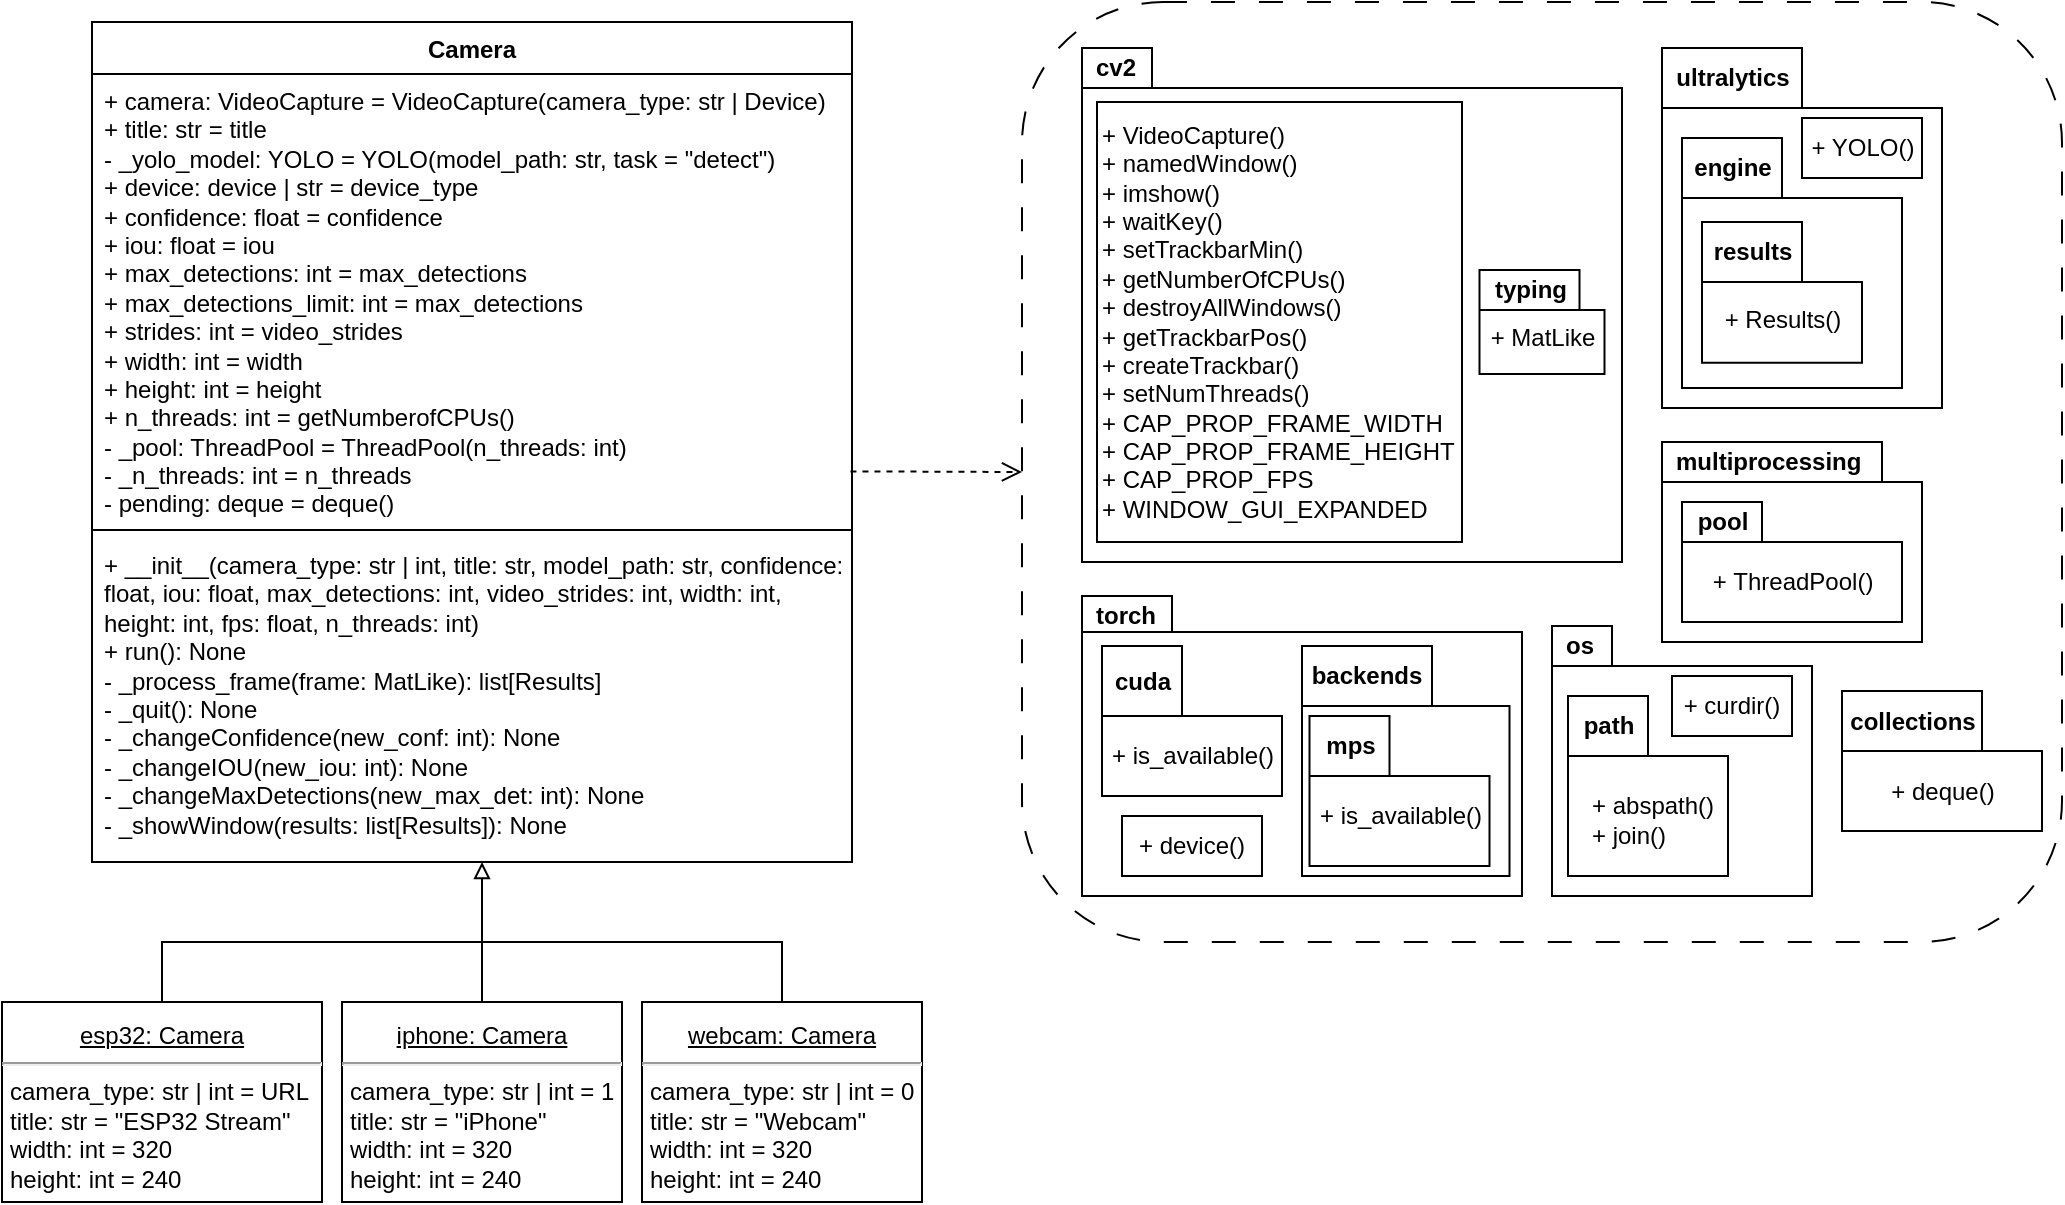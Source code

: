 <mxfile>
    <diagram name="Page-1" id="ijdw5SyNK714m1Jyg3k9">
        <mxGraphModel dx="1009" dy="611" grid="0" gridSize="10" guides="1" tooltips="1" connect="1" arrows="1" fold="1" page="1" pageScale="1" pageWidth="850" pageHeight="1100" background="#FFFFFF" math="0" shadow="0">
            <root>
                <mxCell id="0"/>
                <mxCell id="1" parent="0"/>
                <mxCell id="81" value="" style="rounded=1;whiteSpace=wrap;html=1;fillColor=none;dashed=1;dashPattern=12 12;fontColor=#000000;strokeColor=#000000;" parent="1" vertex="1">
                    <mxGeometry x="550" y="20" width="520" height="470" as="geometry"/>
                </mxCell>
                <mxCell id="RWla2y_zdWNwznIZ30Nt-1" value="Camera" style="swimlane;fontStyle=1;align=center;verticalAlign=top;childLayout=stackLayout;horizontal=1;startSize=26;horizontalStack=0;resizeParent=1;resizeParentMax=0;resizeLast=0;collapsible=1;marginBottom=0;whiteSpace=wrap;html=1;labelBackgroundColor=none;strokeColor=#000000;fillColor=none;fontColor=#000000;" parent="1" vertex="1">
                    <mxGeometry x="85" y="30" width="380" height="420" as="geometry"/>
                </mxCell>
                <mxCell id="RWla2y_zdWNwznIZ30Nt-2" value="&lt;div&gt;+ camera: VideoCapture = VideoCapture(camera_type: str | Device)&lt;br&gt;&lt;/div&gt;&lt;div&gt;+ title: str = title&lt;/div&gt;&lt;div&gt;- _yolo_model: YOLO = YOLO(model_path: str, task = &quot;detect&quot;)&lt;br&gt;&lt;/div&gt;&lt;div&gt;+ device: device | str = device_type&lt;/div&gt;&lt;div&gt;+ confidence: float = confidence&lt;/div&gt;&lt;div&gt;+ iou: float = iou&lt;/div&gt;&lt;div&gt;+ max_detections: int = max_detections&lt;/div&gt;&lt;div&gt;+ max_detections_limit: int = max_detections&lt;br&gt;&lt;/div&gt;&lt;div&gt;+ strides: int = video_strides&lt;/div&gt;&lt;div&gt;+ width: int = width&lt;/div&gt;&lt;div&gt;+ height: int = height&lt;/div&gt;&lt;div&gt;&lt;span style=&quot;&quot;&gt;+ n_threads: int = getNumberofCPUs()&lt;/span&gt;&lt;br&gt;&lt;/div&gt;&lt;div&gt;- _pool: ThreadPool = ThreadPool(n_threads: int)&lt;/div&gt;&lt;div&gt;- _n_threads: int = n_threads&lt;/div&gt;&lt;div&gt;- pending: deque = deque()&lt;br&gt;&lt;/div&gt;" style="text;strokeColor=none;fillColor=none;align=left;verticalAlign=top;spacingLeft=4;spacingRight=4;overflow=hidden;rotatable=0;points=[[0,0.5],[1,0.5]];portConstraint=eastwest;whiteSpace=wrap;html=1;labelBackgroundColor=none;fontColor=#000000;" parent="RWla2y_zdWNwznIZ30Nt-1" vertex="1">
                    <mxGeometry y="26" width="380" height="224" as="geometry"/>
                </mxCell>
                <mxCell id="RWla2y_zdWNwznIZ30Nt-3" value="" style="line;strokeWidth=1;fillColor=none;align=left;verticalAlign=middle;spacingTop=-1;spacingLeft=3;spacingRight=3;rotatable=0;labelPosition=right;points=[];portConstraint=eastwest;strokeColor=inherit;" parent="RWla2y_zdWNwznIZ30Nt-1" vertex="1">
                    <mxGeometry y="250" width="380" height="8" as="geometry"/>
                </mxCell>
                <mxCell id="RWla2y_zdWNwznIZ30Nt-4" value="&lt;div&gt;+ __init__(camera_type: str | int, title: str, model_path: str, confidence: float, iou: float, max_detections: int, video_strides: int, width: int, height: int, fps: float, n_threads: int)&lt;/div&gt;&lt;div&gt;+ run(): None&lt;br&gt;&lt;/div&gt;&lt;div&gt;- _process_frame(frame: MatLike): list[Results]&lt;br&gt;&lt;/div&gt;&lt;div&gt;- _quit(): None&lt;/div&gt;&lt;div&gt;- _changeConfidence(new_conf: int): None&lt;/div&gt;&lt;div&gt;- _changeIOU(new_iou: int): None&lt;/div&gt;&lt;div&gt;- _changeMaxDetections(new_max_det: int): None&lt;/div&gt;&lt;div&gt;- _showWindow(results: list[Results]): None&lt;br&gt;&lt;/div&gt;" style="text;strokeColor=none;fillColor=none;align=left;verticalAlign=top;spacingLeft=4;spacingRight=4;overflow=hidden;rotatable=0;points=[[0,0.5],[1,0.5]];portConstraint=eastwest;whiteSpace=wrap;html=1;labelBackgroundColor=none;fontColor=#000000;" parent="RWla2y_zdWNwznIZ30Nt-1" vertex="1">
                    <mxGeometry y="258" width="380" height="162" as="geometry"/>
                </mxCell>
                <mxCell id="8" value="&lt;b&gt;multiprocessing&lt;/b&gt;" style="shape=folder;xSize=90;align=left;spacingLeft=10;align=left;verticalAlign=top;spacingLeft=5;spacingTop=-4;tabWidth=110;tabHeight=20;tabPosition=left;html=1;recursiveResize=0;fontColor=#000000;fillColor=none;strokeColor=#000000;" parent="1" vertex="1">
                    <mxGeometry x="870" y="240" width="130" height="100" as="geometry"/>
                </mxCell>
                <mxCell id="27" value="&lt;b&gt;torch&lt;/b&gt;" style="shape=folder;xSize=90;align=left;spacingLeft=10;align=left;verticalAlign=top;spacingLeft=5;spacingTop=-4;tabWidth=45;tabHeight=18;tabPosition=left;html=1;recursiveResize=0;fontColor=#000000;fillColor=none;strokeColor=#000000;" parent="1" vertex="1">
                    <mxGeometry x="580" y="317" width="220" height="150" as="geometry"/>
                </mxCell>
                <mxCell id="46" value="backends" style="shape=folder;fontStyle=1;tabWidth=65;tabHeight=30;tabPosition=left;html=1;boundedLbl=1;labelInHeader=1;container=1;collapsible=0;recursiveResize=0;fillColor=none;fontColor=#000000;strokeColor=#000000;" parent="27" vertex="1">
                    <mxGeometry x="110" y="25" width="103.75" height="115" as="geometry"/>
                </mxCell>
                <mxCell id="61" value="mps" style="shape=folder;fontStyle=1;tabWidth=40;tabHeight=30;tabPosition=left;html=1;boundedLbl=1;labelInHeader=1;container=1;collapsible=0;fillColor=none;fontColor=#000000;strokeColor=#000000;" parent="46" vertex="1">
                    <mxGeometry x="3.75" y="35" width="90" height="75" as="geometry"/>
                </mxCell>
                <mxCell id="62" value="&lt;span style=&quot;text-align: left;&quot;&gt;+&amp;nbsp;&lt;/span&gt;is_available()" style="html=1;strokeColor=none;resizeWidth=1;resizeHeight=1;fillColor=none;part=1;connectable=0;allowArrows=0;deletable=0;fontColor=#000000;" parent="61" vertex="1">
                    <mxGeometry width="90" height="40" relative="1" as="geometry">
                        <mxPoint y="30" as="offset"/>
                    </mxGeometry>
                </mxCell>
                <mxCell id="31" value="&lt;span style=&quot;text-align: left;&quot;&gt;+&amp;nbsp;&lt;/span&gt;device()" style="rounded=0;whiteSpace=wrap;html=1;fillColor=none;fontColor=#000000;strokeColor=#000000;" parent="27" vertex="1">
                    <mxGeometry x="20" y="110" width="70" height="30" as="geometry"/>
                </mxCell>
                <mxCell id="63" value="cuda" style="shape=folder;fontStyle=1;tabWidth=40;tabHeight=35;tabPosition=left;html=1;boundedLbl=1;labelInHeader=1;container=1;collapsible=0;fillColor=none;fontColor=#000000;strokeColor=#000000;" parent="27" vertex="1">
                    <mxGeometry x="10" y="25" width="90" height="75" as="geometry"/>
                </mxCell>
                <mxCell id="64" value="&lt;span style=&quot;text-align: left;&quot;&gt;+&amp;nbsp;&lt;/span&gt;is_available()" style="html=1;strokeColor=none;resizeWidth=1;resizeHeight=1;fillColor=none;part=1;connectable=0;allowArrows=0;deletable=0;fontColor=#000000;" parent="63" vertex="1">
                    <mxGeometry width="90" height="30" relative="1" as="geometry">
                        <mxPoint y="40" as="offset"/>
                    </mxGeometry>
                </mxCell>
                <mxCell id="42" value="ultralytics" style="shape=folder;fontStyle=1;tabWidth=70;tabHeight=30;tabPosition=left;html=1;boundedLbl=1;labelInHeader=1;container=1;collapsible=0;recursiveResize=0;fillColor=none;fontColor=#000000;strokeColor=#000000;" parent="1" vertex="1">
                    <mxGeometry x="870" y="43" width="140" height="180" as="geometry"/>
                </mxCell>
                <mxCell id="43" value="+ YOLO()" style="html=1;fillColor=none;fontColor=#000000;strokeColor=#000000;" parent="42" vertex="1">
                    <mxGeometry width="60" height="30" relative="1" as="geometry">
                        <mxPoint x="70" y="35" as="offset"/>
                    </mxGeometry>
                </mxCell>
                <mxCell id="50" value="engine" style="shape=folder;fontStyle=1;tabWidth=50;tabHeight=30;tabPosition=left;html=1;boundedLbl=1;labelInHeader=1;container=1;collapsible=0;recursiveResize=0;fillColor=none;fontColor=#000000;strokeColor=#000000;" parent="42" vertex="1">
                    <mxGeometry x="10" y="45" width="110" height="125" as="geometry"/>
                </mxCell>
                <mxCell id="68" value="pool" style="shape=folder;fontStyle=1;tabWidth=40;tabHeight=20;tabPosition=left;html=1;boundedLbl=1;labelInHeader=1;container=1;collapsible=0;fillColor=none;fontColor=#000000;strokeColor=#000000;" parent="1" vertex="1">
                    <mxGeometry x="880" y="270" width="110" height="60" as="geometry"/>
                </mxCell>
                <mxCell id="69" value="&lt;span style=&quot;text-align: left;&quot;&gt;+&amp;nbsp;&lt;/span&gt;ThreadPool()" style="html=1;strokeColor=none;resizeWidth=1;resizeHeight=1;fillColor=none;part=1;connectable=0;allowArrows=0;deletable=0;fontColor=#000000;" parent="68" vertex="1">
                    <mxGeometry width="110.0" height="40" relative="1" as="geometry">
                        <mxPoint y="20" as="offset"/>
                    </mxGeometry>
                </mxCell>
                <mxCell id="73" value="&lt;b&gt;cv2&lt;/b&gt;" style="shape=folder;xSize=90;align=left;spacingLeft=10;align=left;verticalAlign=top;spacingLeft=5;spacingTop=-4;tabWidth=35;tabHeight=20;tabPosition=left;html=1;recursiveResize=0;fillColor=none;fontColor=#000000;strokeColor=#000000;" parent="1" vertex="1">
                    <mxGeometry x="580" y="43" width="270" height="257" as="geometry"/>
                </mxCell>
                <mxCell id="75" value="typing" style="shape=folder;fontStyle=1;tabWidth=50;tabHeight=20;tabPosition=left;html=1;boundedLbl=1;labelInHeader=1;container=1;collapsible=0;fillColor=none;fontColor=#000000;strokeColor=#000000;" parent="1" vertex="1">
                    <mxGeometry x="778.75" y="154" width="62.5" height="52" as="geometry"/>
                </mxCell>
                <mxCell id="76" value="+ MatLike" style="html=1;strokeColor=none;resizeWidth=1;resizeHeight=1;fillColor=none;part=1;connectable=0;allowArrows=0;deletable=0;fontColor=#000000;" parent="75" vertex="1">
                    <mxGeometry width="62.5" height="30" relative="1" as="geometry">
                        <mxPoint y="19" as="offset"/>
                    </mxGeometry>
                </mxCell>
                <mxCell id="74" value="+ VideoCapture()&lt;br&gt;+ namedWindow()&lt;br&gt;+&amp;nbsp;imshow()&lt;br&gt;+&amp;nbsp;waitKey()&lt;br&gt;+&amp;nbsp;setTrackbarMin()&lt;br&gt;+&amp;nbsp;getNumberOfCPUs()&lt;br&gt;+&amp;nbsp;destroyAllWindows()&lt;br&gt;+&amp;nbsp;getTrackbarPos()&lt;br&gt;+&amp;nbsp;createTrackbar()&lt;br&gt;+&amp;nbsp;setNumThreads()&lt;br&gt;+&amp;nbsp;CAP_PROP_FRAME_WIDTH&lt;br&gt;+&amp;nbsp;CAP_PROP_FRAME_HEIGHT&lt;br&gt;+&amp;nbsp;CAP_PROP_FPS&lt;br&gt;+&amp;nbsp;WINDOW_GUI_EXPANDED" style="rounded=0;whiteSpace=wrap;html=1;fillColor=none;align=left;strokeColor=#000000;fontColor=#000000;" parent="1" vertex="1">
                    <mxGeometry x="587.5" y="70" width="182.5" height="220" as="geometry"/>
                </mxCell>
                <mxCell id="78" value="collections" style="shape=folder;fontStyle=1;tabWidth=70;tabHeight=30;tabPosition=left;html=1;boundedLbl=1;labelInHeader=1;container=1;collapsible=0;fillColor=none;strokeColor=#000000;fontColor=#000000;" parent="1" vertex="1">
                    <mxGeometry x="960" y="364.5" width="100" height="70" as="geometry"/>
                </mxCell>
                <mxCell id="79" value="&lt;span style=&quot;text-align: left;&quot;&gt;+&amp;nbsp;&lt;/span&gt;deque()" style="html=1;strokeColor=none;resizeWidth=1;resizeHeight=1;fillColor=none;part=1;connectable=0;allowArrows=0;deletable=0;fontColor=#000000;" parent="78" vertex="1">
                    <mxGeometry width="100" height="40" relative="1" as="geometry">
                        <mxPoint y="30" as="offset"/>
                    </mxGeometry>
                </mxCell>
                <mxCell id="16" value="&lt;b&gt;os&lt;/b&gt;" style="shape=folder;xSize=90;align=left;spacingLeft=10;align=left;verticalAlign=top;spacingLeft=5;spacingTop=-4;tabWidth=30;tabHeight=20;tabPosition=left;html=1;recursiveResize=0;fontColor=#000000;fillColor=none;strokeColor=#000000;" parent="1" vertex="1">
                    <mxGeometry x="815" y="332" width="130" height="135" as="geometry"/>
                </mxCell>
                <mxCell id="20" value="&lt;span style=&quot;text-align: left;&quot;&gt;+&amp;nbsp;&lt;/span&gt;curdir()" style="rounded=0;whiteSpace=wrap;html=1;fillColor=none;fontColor=#000000;strokeColor=#000000;" parent="16" vertex="1">
                    <mxGeometry x="60" y="25" width="60" height="30" as="geometry"/>
                </mxCell>
                <mxCell id="71" value="path" style="shape=folder;fontStyle=1;tabWidth=40;tabHeight=30;tabPosition=left;html=1;boundedLbl=1;labelInHeader=1;container=1;collapsible=0;fillColor=none;fontColor=#000000;strokeColor=#000000;" parent="16" vertex="1">
                    <mxGeometry x="8" y="35" width="80" height="90" as="geometry"/>
                </mxCell>
                <mxCell id="72" value="&lt;span style=&quot;&quot;&gt;+&amp;nbsp;&lt;/span&gt;abspath()&lt;br&gt;&lt;span style=&quot;&quot;&gt;+&amp;nbsp;&lt;/span&gt;join()" style="html=1;strokeColor=none;resizeWidth=1;resizeHeight=1;fillColor=none;part=1;connectable=0;allowArrows=0;deletable=0;align=left;fontColor=#000000;" parent="71" vertex="1">
                    <mxGeometry width="70" height="63" relative="1" as="geometry">
                        <mxPoint x="10" y="30" as="offset"/>
                    </mxGeometry>
                </mxCell>
                <mxCell id="83" value="" style="endArrow=open;startArrow=none;endFill=0;startFill=0;endSize=8;html=1;verticalAlign=bottom;dashed=1;labelBackgroundColor=none;entryX=0;entryY=0.5;entryDx=0;entryDy=0;exitX=0.998;exitY=0.887;exitDx=0;exitDy=0;exitPerimeter=0;fontColor=#000000;strokeColor=#000000;" parent="1" source="RWla2y_zdWNwznIZ30Nt-2" target="81" edge="1">
                    <mxGeometry width="160" relative="1" as="geometry">
                        <mxPoint x="480" y="255" as="sourcePoint"/>
                        <mxPoint x="580" y="260" as="targetPoint"/>
                    </mxGeometry>
                </mxCell>
                <mxCell id="96" value="" style="shape=partialRectangle;whiteSpace=wrap;html=1;bottom=1;right=1;left=1;top=0;fillColor=none;routingCenterX=-0.5;rotation=-180;fontColor=#000000;strokeColor=#000000;" parent="1" vertex="1">
                    <mxGeometry x="120" y="490" width="310" height="30" as="geometry"/>
                </mxCell>
                <mxCell id="98" value="" style="endArrow=block;html=1;endFill=0;exitX=0.5;exitY=0;exitDx=0;exitDy=0;fontColor=#000000;strokeColor=#000000;labelBackgroundColor=none;" parent="1" source="111" edge="1">
                    <mxGeometry width="50" height="50" relative="1" as="geometry">
                        <mxPoint x="695" y="480" as="sourcePoint"/>
                        <mxPoint x="280" y="450" as="targetPoint"/>
                    </mxGeometry>
                </mxCell>
                <mxCell id="108" value="results" style="shape=folder;fontStyle=1;tabWidth=50;tabHeight=30;tabPosition=left;html=1;boundedLbl=1;labelInHeader=1;container=1;collapsible=0;fillColor=none;fontColor=#000000;strokeColor=#000000;" parent="1" vertex="1">
                    <mxGeometry x="890" y="130" width="80" height="70.34" as="geometry"/>
                </mxCell>
                <mxCell id="109" value="&lt;span style=&quot;text-align: left;&quot;&gt;+&amp;nbsp;&lt;/span&gt;Results()" style="html=1;strokeColor=none;resizeWidth=1;resizeHeight=1;fillColor=none;part=1;connectable=0;allowArrows=0;deletable=0;fontColor=#000000;" parent="108" vertex="1">
                    <mxGeometry width="80" height="37.515" relative="1" as="geometry">
                        <mxPoint y="30" as="offset"/>
                    </mxGeometry>
                </mxCell>
                <mxCell id="110" value="&lt;p style=&quot;margin:0px;margin-top:10px;text-align:center;text-decoration:underline;&quot;&gt;esp32: Camera&lt;br&gt;&lt;/p&gt;&lt;hr&gt;&lt;p style=&quot;margin:0px;margin-top:4px;margin-left:4px;text-align:left;&quot;&gt;camera_type: str | int = URL&lt;br&gt;&lt;span style=&quot;&quot;&gt;title: str = &quot;ESP32 Stream&quot;&lt;br&gt;&lt;/span&gt;&lt;span style=&quot;&quot;&gt;width: int = 320&lt;br&gt;&lt;/span&gt;&lt;span style=&quot;&quot;&gt;height: int = 240&lt;/span&gt;&lt;/p&gt;" style="shape=rect;html=1;overflow=fill;whiteSpace=wrap;labelBackgroundColor=none;fillColor=none;fontColor=#000000;strokeColor=#000000;" parent="1" vertex="1">
                    <mxGeometry x="40" y="520" width="160" height="100" as="geometry"/>
                </mxCell>
                <mxCell id="111" value="&lt;p style=&quot;margin:0px;margin-top:10px;text-align:center;text-decoration:underline;&quot;&gt;iphone: Camera&lt;br&gt;&lt;/p&gt;&lt;hr&gt;&lt;p style=&quot;margin:0px;margin-top:4px;margin-left:4px;text-align:left;&quot;&gt;camera_type: str | int = 1&lt;br&gt;&lt;span style=&quot;&quot;&gt;title: str = &quot;iPhone&quot;&lt;br&gt;&lt;/span&gt;&lt;span style=&quot;&quot;&gt;width: int = 320&lt;br&gt;&lt;/span&gt;&lt;span style=&quot;&quot;&gt;height: int = 240&lt;/span&gt;&lt;/p&gt;" style="shape=rect;html=1;overflow=fill;whiteSpace=wrap;labelBackgroundColor=none;fillColor=none;fontColor=#000000;strokeColor=#000000;" parent="1" vertex="1">
                    <mxGeometry x="210" y="520" width="140" height="100" as="geometry"/>
                </mxCell>
                <mxCell id="112" value="&lt;p style=&quot;margin:0px;margin-top:10px;text-align:center;text-decoration:underline;&quot;&gt;webcam: Camera&lt;br&gt;&lt;/p&gt;&lt;hr&gt;&lt;p style=&quot;margin:0px;margin-top:4px;margin-left:4px;text-align:left;&quot;&gt;camera_type: str | int = 0&lt;br&gt;&lt;span style=&quot;&quot;&gt;title: str = &quot;Webcam&quot;&lt;br&gt;&lt;/span&gt;&lt;span style=&quot;&quot;&gt;width: int = 320&lt;br&gt;&lt;/span&gt;&lt;span style=&quot;&quot;&gt;height: int = 240&lt;/span&gt;&lt;/p&gt;" style="shape=rect;html=1;overflow=fill;whiteSpace=wrap;labelBackgroundColor=none;fillColor=none;fontColor=#000000;strokeColor=#000000;" parent="1" vertex="1">
                    <mxGeometry x="360" y="520" width="140" height="100" as="geometry"/>
                </mxCell>
            </root>
        </mxGraphModel>
    </diagram>
</mxfile>